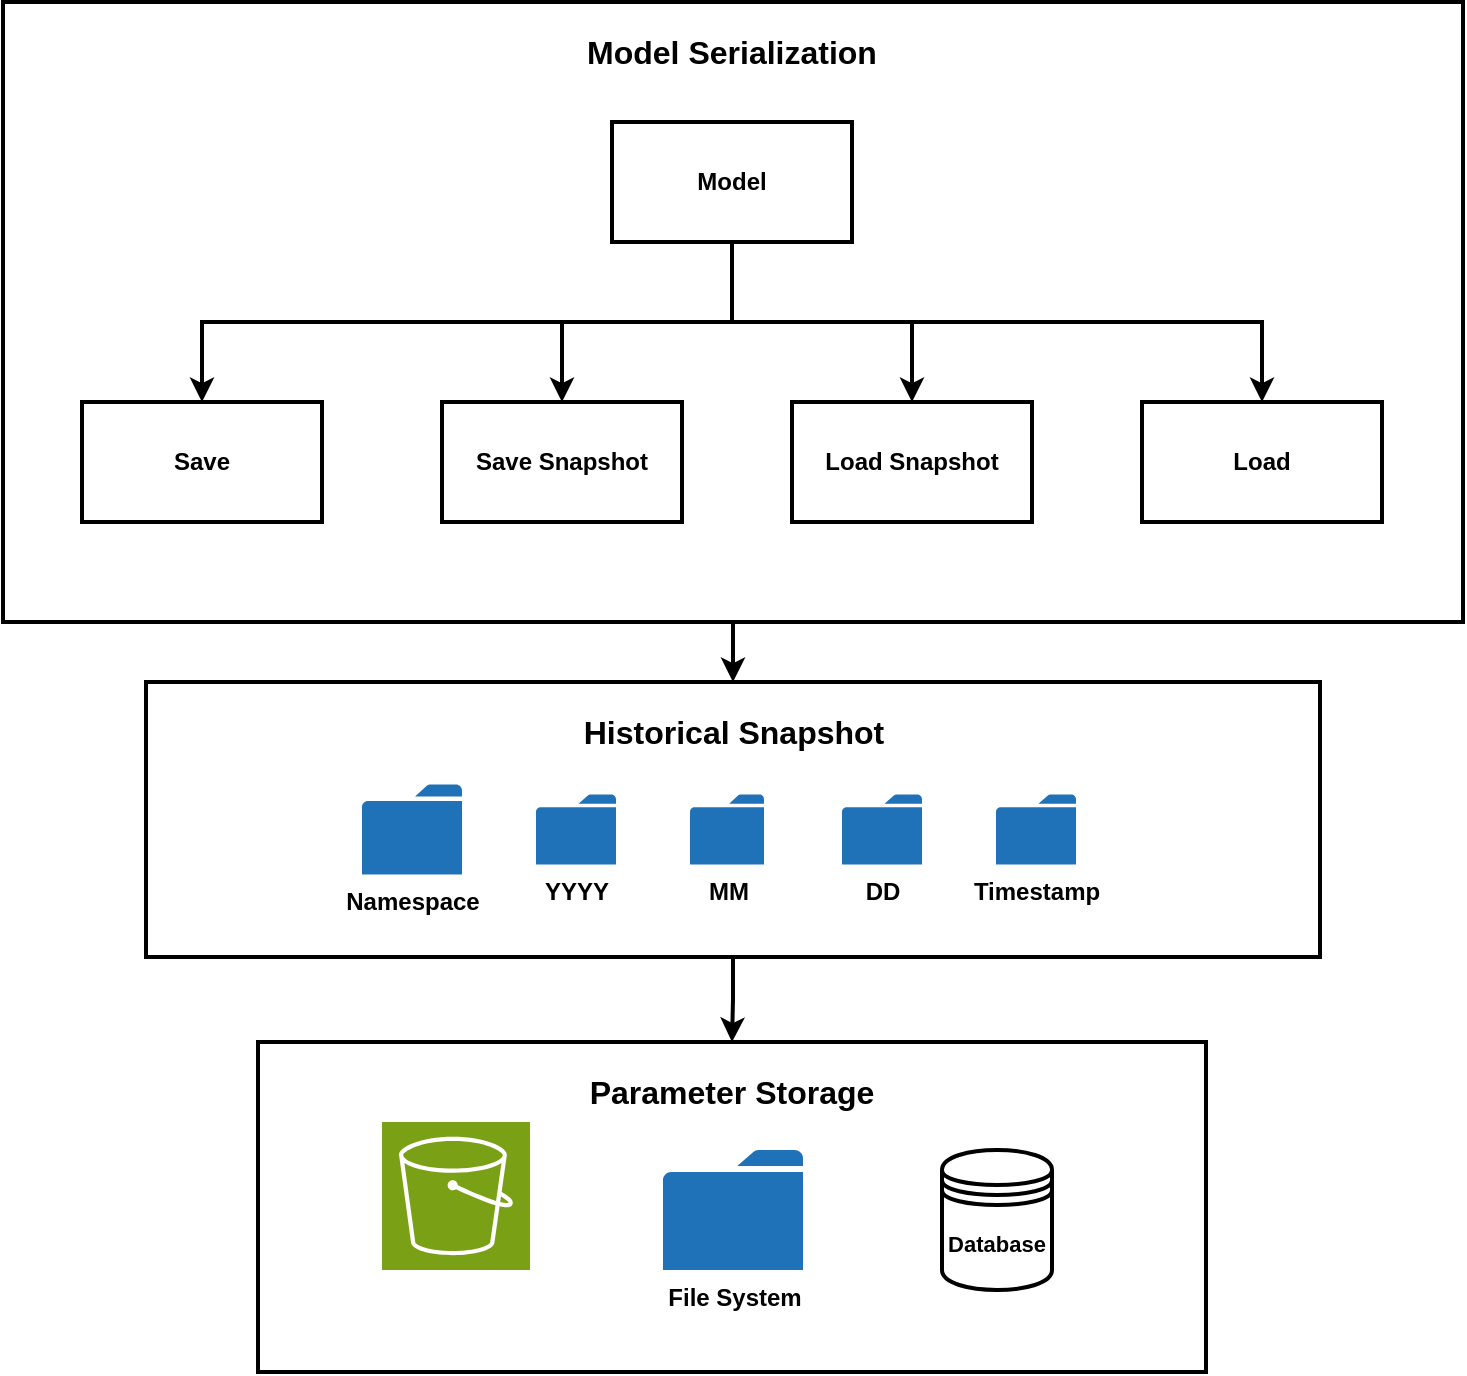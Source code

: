<mxfile version="27.0.9">
  <diagram name="Page-1" id="EW_exJtrXmujUl0x1j2c">
    <mxGraphModel dx="1360" dy="843" grid="1" gridSize="10" guides="1" tooltips="1" connect="1" arrows="1" fold="1" page="1" pageScale="1" pageWidth="850" pageHeight="1100" math="0" shadow="0">
      <root>
        <mxCell id="0" />
        <mxCell id="1" parent="0" />
        <mxCell id="xKxIwal2QXqdXgNzUGBW-38" value="" style="rounded=0;whiteSpace=wrap;html=1;strokeWidth=2;" vertex="1" parent="1">
          <mxGeometry x="188" y="540" width="474" height="165" as="geometry" />
        </mxCell>
        <mxCell id="xKxIwal2QXqdXgNzUGBW-31" style="edgeStyle=orthogonalEdgeStyle;rounded=0;orthogonalLoop=1;jettySize=auto;html=1;exitX=0.5;exitY=1;exitDx=0;exitDy=0;entryX=0.5;entryY=0;entryDx=0;entryDy=0;strokeWidth=2;" edge="1" parent="1" source="xKxIwal2QXqdXgNzUGBW-30" target="xKxIwal2QXqdXgNzUGBW-29">
          <mxGeometry relative="1" as="geometry" />
        </mxCell>
        <mxCell id="xKxIwal2QXqdXgNzUGBW-30" value="" style="rounded=0;whiteSpace=wrap;html=1;strokeWidth=2;" vertex="1" parent="1">
          <mxGeometry x="60.5" y="20" width="730" height="310" as="geometry" />
        </mxCell>
        <mxCell id="xKxIwal2QXqdXgNzUGBW-40" style="edgeStyle=orthogonalEdgeStyle;rounded=0;orthogonalLoop=1;jettySize=auto;html=1;exitX=0.5;exitY=1;exitDx=0;exitDy=0;entryX=0.5;entryY=0;entryDx=0;entryDy=0;strokeWidth=2;" edge="1" parent="1" source="xKxIwal2QXqdXgNzUGBW-29" target="xKxIwal2QXqdXgNzUGBW-38">
          <mxGeometry relative="1" as="geometry" />
        </mxCell>
        <mxCell id="xKxIwal2QXqdXgNzUGBW-29" value="" style="rounded=0;whiteSpace=wrap;html=1;strokeWidth=2;" vertex="1" parent="1">
          <mxGeometry x="132" y="360" width="587" height="137.5" as="geometry" />
        </mxCell>
        <mxCell id="xKxIwal2QXqdXgNzUGBW-20" style="edgeStyle=orthogonalEdgeStyle;rounded=0;orthogonalLoop=1;jettySize=auto;html=1;exitX=0.5;exitY=1;exitDx=0;exitDy=0;entryX=0.5;entryY=0;entryDx=0;entryDy=0;strokeWidth=2;" edge="1" parent="1" source="xKxIwal2QXqdXgNzUGBW-1" target="xKxIwal2QXqdXgNzUGBW-15">
          <mxGeometry relative="1" as="geometry" />
        </mxCell>
        <mxCell id="xKxIwal2QXqdXgNzUGBW-21" style="edgeStyle=orthogonalEdgeStyle;rounded=0;orthogonalLoop=1;jettySize=auto;html=1;exitX=0.5;exitY=1;exitDx=0;exitDy=0;entryX=0.5;entryY=0;entryDx=0;entryDy=0;strokeWidth=2;" edge="1" parent="1" source="xKxIwal2QXqdXgNzUGBW-1" target="xKxIwal2QXqdXgNzUGBW-17">
          <mxGeometry relative="1" as="geometry" />
        </mxCell>
        <mxCell id="xKxIwal2QXqdXgNzUGBW-22" style="edgeStyle=orthogonalEdgeStyle;rounded=0;orthogonalLoop=1;jettySize=auto;html=1;exitX=0.5;exitY=1;exitDx=0;exitDy=0;entryX=0.5;entryY=0;entryDx=0;entryDy=0;strokeWidth=2;" edge="1" parent="1" source="xKxIwal2QXqdXgNzUGBW-1" target="xKxIwal2QXqdXgNzUGBW-18">
          <mxGeometry relative="1" as="geometry" />
        </mxCell>
        <mxCell id="xKxIwal2QXqdXgNzUGBW-23" style="edgeStyle=orthogonalEdgeStyle;rounded=0;orthogonalLoop=1;jettySize=auto;html=1;exitX=0.5;exitY=1;exitDx=0;exitDy=0;strokeWidth=2;" edge="1" parent="1" source="xKxIwal2QXqdXgNzUGBW-1" target="xKxIwal2QXqdXgNzUGBW-19">
          <mxGeometry relative="1" as="geometry" />
        </mxCell>
        <mxCell id="xKxIwal2QXqdXgNzUGBW-1" value="Model" style="rounded=0;whiteSpace=wrap;html=1;fontStyle=1;strokeWidth=2;" vertex="1" parent="1">
          <mxGeometry x="365" y="80" width="120" height="60" as="geometry" />
        </mxCell>
        <mxCell id="xKxIwal2QXqdXgNzUGBW-15" value="Save" style="rounded=0;whiteSpace=wrap;html=1;fontStyle=1;strokeWidth=2;" vertex="1" parent="1">
          <mxGeometry x="100" y="220" width="120" height="60" as="geometry" />
        </mxCell>
        <mxCell id="xKxIwal2QXqdXgNzUGBW-17" value="Save Snapshot" style="rounded=0;whiteSpace=wrap;html=1;fontStyle=1;strokeWidth=2;" vertex="1" parent="1">
          <mxGeometry x="280" y="220" width="120" height="60" as="geometry" />
        </mxCell>
        <mxCell id="xKxIwal2QXqdXgNzUGBW-18" value="Load Snapshot" style="rounded=0;whiteSpace=wrap;html=1;fontStyle=1;strokeWidth=2;" vertex="1" parent="1">
          <mxGeometry x="455" y="220" width="120" height="60" as="geometry" />
        </mxCell>
        <mxCell id="xKxIwal2QXqdXgNzUGBW-19" value="Load" style="rounded=0;whiteSpace=wrap;html=1;fontStyle=1;strokeWidth=2;" vertex="1" parent="1">
          <mxGeometry x="630" y="220" width="120" height="60" as="geometry" />
        </mxCell>
        <mxCell id="xKxIwal2QXqdXgNzUGBW-24" value="&lt;b&gt;Namespace&lt;/b&gt;" style="sketch=0;pointerEvents=1;shadow=0;dashed=0;html=1;strokeColor=none;labelPosition=center;verticalLabelPosition=bottom;verticalAlign=top;outlineConnect=0;align=center;shape=mxgraph.office.concepts.folder;fillColor=#2072B8;" vertex="1" parent="1">
          <mxGeometry x="240" y="411.25" width="50" height="45" as="geometry" />
        </mxCell>
        <mxCell id="xKxIwal2QXqdXgNzUGBW-25" value="&lt;b&gt;YYYY&lt;/b&gt;" style="sketch=0;pointerEvents=1;shadow=0;dashed=0;html=1;strokeColor=none;labelPosition=center;verticalLabelPosition=bottom;verticalAlign=top;outlineConnect=0;align=center;shape=mxgraph.office.concepts.folder;fillColor=#2072B8;" vertex="1" parent="1">
          <mxGeometry x="327" y="416.25" width="40" height="35" as="geometry" />
        </mxCell>
        <mxCell id="xKxIwal2QXqdXgNzUGBW-26" value="&lt;b&gt;MM&lt;/b&gt;" style="sketch=0;pointerEvents=1;shadow=0;dashed=0;html=1;strokeColor=none;labelPosition=center;verticalLabelPosition=bottom;verticalAlign=top;outlineConnect=0;align=center;shape=mxgraph.office.concepts.folder;fillColor=#2072B8;" vertex="1" parent="1">
          <mxGeometry x="404" y="416.25" width="37" height="35" as="geometry" />
        </mxCell>
        <mxCell id="xKxIwal2QXqdXgNzUGBW-27" value="&lt;b&gt;DD&lt;/b&gt;" style="sketch=0;pointerEvents=1;shadow=0;dashed=0;html=1;strokeColor=none;labelPosition=center;verticalLabelPosition=bottom;verticalAlign=top;outlineConnect=0;align=center;shape=mxgraph.office.concepts.folder;fillColor=#2072B8;" vertex="1" parent="1">
          <mxGeometry x="480" y="416.25" width="40" height="35" as="geometry" />
        </mxCell>
        <mxCell id="xKxIwal2QXqdXgNzUGBW-28" value="&lt;b&gt;Timestamp&lt;/b&gt;" style="sketch=0;pointerEvents=1;shadow=0;dashed=0;html=1;strokeColor=none;labelPosition=center;verticalLabelPosition=bottom;verticalAlign=top;outlineConnect=0;align=center;shape=mxgraph.office.concepts.folder;fillColor=#2072B8;" vertex="1" parent="1">
          <mxGeometry x="557" y="416.25" width="40" height="35" as="geometry" />
        </mxCell>
        <mxCell id="xKxIwal2QXqdXgNzUGBW-32" value="&lt;font style=&quot;font-size: 16px;&quot;&gt;&lt;b&gt;Model Serialization&lt;/b&gt;&lt;/font&gt;" style="text;strokeColor=none;align=center;fillColor=none;html=1;verticalAlign=middle;whiteSpace=wrap;rounded=0;" vertex="1" parent="1">
          <mxGeometry x="348" y="30" width="154" height="30" as="geometry" />
        </mxCell>
        <mxCell id="xKxIwal2QXqdXgNzUGBW-33" value="&lt;font style=&quot;font-size: 16px;&quot;&gt;&lt;b&gt;Historical Snapshot&lt;/b&gt;&lt;/font&gt;" style="text;strokeColor=none;align=center;fillColor=none;html=1;verticalAlign=middle;whiteSpace=wrap;rounded=0;" vertex="1" parent="1">
          <mxGeometry x="348.5" y="370" width="154" height="30" as="geometry" />
        </mxCell>
        <mxCell id="xKxIwal2QXqdXgNzUGBW-34" value="&lt;b&gt;&lt;font style=&quot;color: rgb(255, 255, 255);&quot;&gt;Cloud Storage&lt;/font&gt;&lt;/b&gt;" style="sketch=0;points=[[0,0,0],[0.25,0,0],[0.5,0,0],[0.75,0,0],[1,0,0],[0,1,0],[0.25,1,0],[0.5,1,0],[0.75,1,0],[1,1,0],[0,0.25,0],[0,0.5,0],[0,0.75,0],[1,0.25,0],[1,0.5,0],[1,0.75,0]];outlineConnect=0;fontColor=#232F3E;fillColor=#7AA116;strokeColor=#ffffff;dashed=0;verticalLabelPosition=bottom;verticalAlign=top;align=center;html=1;fontSize=12;fontStyle=0;aspect=fixed;shape=mxgraph.aws4.resourceIcon;resIcon=mxgraph.aws4.s3;" vertex="1" parent="1">
          <mxGeometry x="250" y="580" width="74" height="74" as="geometry" />
        </mxCell>
        <mxCell id="xKxIwal2QXqdXgNzUGBW-35" value="&lt;b&gt;File System&lt;/b&gt;" style="sketch=0;pointerEvents=1;shadow=0;dashed=0;html=1;strokeColor=none;labelPosition=center;verticalLabelPosition=bottom;verticalAlign=top;outlineConnect=0;align=center;shape=mxgraph.office.concepts.folder;fillColor=#2072B8;" vertex="1" parent="1">
          <mxGeometry x="390.5" y="594" width="70" height="60" as="geometry" />
        </mxCell>
        <mxCell id="xKxIwal2QXqdXgNzUGBW-37" value="&lt;font style=&quot;font-size: 11px;&quot;&gt;&lt;b&gt;Database&lt;/b&gt;&lt;/font&gt;" style="shape=datastore;whiteSpace=wrap;html=1;strokeWidth=2;" vertex="1" parent="1">
          <mxGeometry x="530" y="594" width="55" height="70" as="geometry" />
        </mxCell>
        <mxCell id="xKxIwal2QXqdXgNzUGBW-39" value="&lt;font style=&quot;font-size: 16px;&quot;&gt;&lt;b&gt;Parameter Storage&lt;/b&gt;&lt;/font&gt;" style="text;strokeColor=none;align=center;fillColor=none;html=1;verticalAlign=middle;whiteSpace=wrap;rounded=0;" vertex="1" parent="1">
          <mxGeometry x="348" y="550" width="154" height="30" as="geometry" />
        </mxCell>
      </root>
    </mxGraphModel>
  </diagram>
</mxfile>
